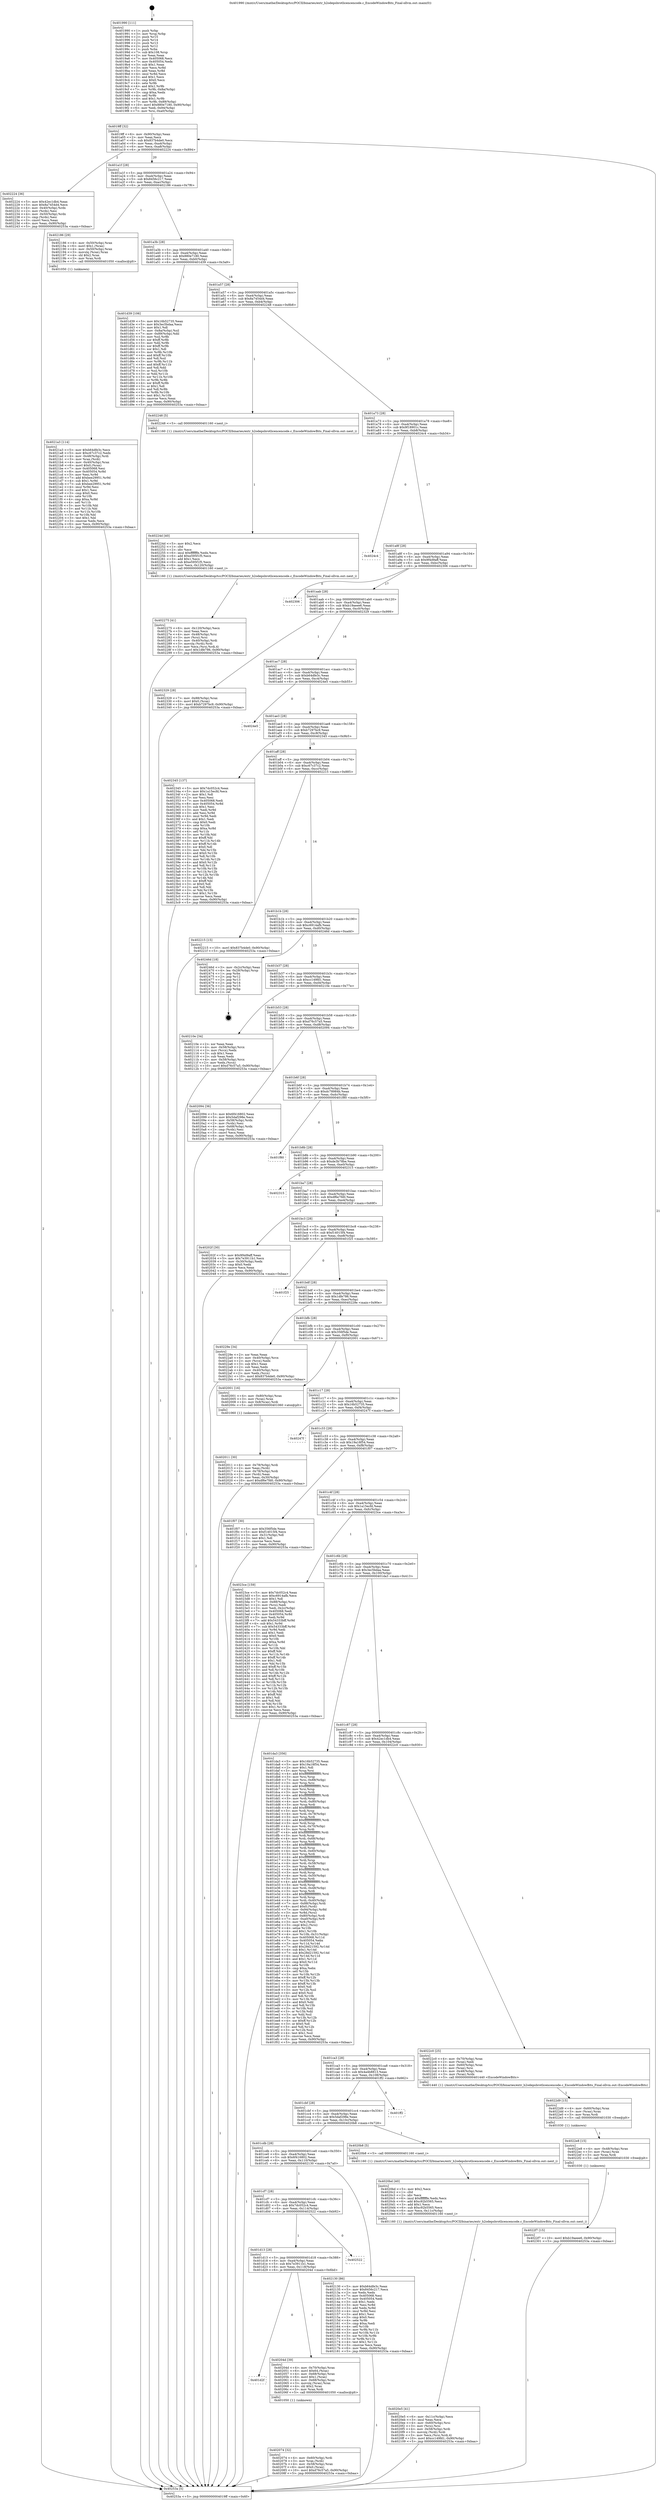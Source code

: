 digraph "0x401990" {
  label = "0x401990 (/mnt/c/Users/mathe/Desktop/tcc/POCII/binaries/extr_h2odepsbrotlicencencode.c_EncodeWindowBits_Final-ollvm.out::main(0))"
  labelloc = "t"
  node[shape=record]

  Entry [label="",width=0.3,height=0.3,shape=circle,fillcolor=black,style=filled]
  "0x4019ff" [label="{
     0x4019ff [32]\l
     | [instrs]\l
     &nbsp;&nbsp;0x4019ff \<+6\>: mov -0x90(%rbp),%eax\l
     &nbsp;&nbsp;0x401a05 \<+2\>: mov %eax,%ecx\l
     &nbsp;&nbsp;0x401a07 \<+6\>: sub $0x837b4de0,%ecx\l
     &nbsp;&nbsp;0x401a0d \<+6\>: mov %eax,-0xa4(%rbp)\l
     &nbsp;&nbsp;0x401a13 \<+6\>: mov %ecx,-0xa8(%rbp)\l
     &nbsp;&nbsp;0x401a19 \<+6\>: je 0000000000402224 \<main+0x894\>\l
  }"]
  "0x402224" [label="{
     0x402224 [36]\l
     | [instrs]\l
     &nbsp;&nbsp;0x402224 \<+5\>: mov $0x42ec1db4,%eax\l
     &nbsp;&nbsp;0x402229 \<+5\>: mov $0x8a7454d4,%ecx\l
     &nbsp;&nbsp;0x40222e \<+4\>: mov -0x40(%rbp),%rdx\l
     &nbsp;&nbsp;0x402232 \<+2\>: mov (%rdx),%esi\l
     &nbsp;&nbsp;0x402234 \<+4\>: mov -0x50(%rbp),%rdx\l
     &nbsp;&nbsp;0x402238 \<+2\>: cmp (%rdx),%esi\l
     &nbsp;&nbsp;0x40223a \<+3\>: cmovl %ecx,%eax\l
     &nbsp;&nbsp;0x40223d \<+6\>: mov %eax,-0x90(%rbp)\l
     &nbsp;&nbsp;0x402243 \<+5\>: jmp 000000000040253a \<main+0xbaa\>\l
  }"]
  "0x401a1f" [label="{
     0x401a1f [28]\l
     | [instrs]\l
     &nbsp;&nbsp;0x401a1f \<+5\>: jmp 0000000000401a24 \<main+0x94\>\l
     &nbsp;&nbsp;0x401a24 \<+6\>: mov -0xa4(%rbp),%eax\l
     &nbsp;&nbsp;0x401a2a \<+5\>: sub $0x8456c217,%eax\l
     &nbsp;&nbsp;0x401a2f \<+6\>: mov %eax,-0xac(%rbp)\l
     &nbsp;&nbsp;0x401a35 \<+6\>: je 0000000000402186 \<main+0x7f6\>\l
  }"]
  Exit [label="",width=0.3,height=0.3,shape=circle,fillcolor=black,style=filled,peripheries=2]
  "0x402186" [label="{
     0x402186 [29]\l
     | [instrs]\l
     &nbsp;&nbsp;0x402186 \<+4\>: mov -0x50(%rbp),%rax\l
     &nbsp;&nbsp;0x40218a \<+6\>: movl $0x1,(%rax)\l
     &nbsp;&nbsp;0x402190 \<+4\>: mov -0x50(%rbp),%rax\l
     &nbsp;&nbsp;0x402194 \<+3\>: movslq (%rax),%rax\l
     &nbsp;&nbsp;0x402197 \<+4\>: shl $0x2,%rax\l
     &nbsp;&nbsp;0x40219b \<+3\>: mov %rax,%rdi\l
     &nbsp;&nbsp;0x40219e \<+5\>: call 0000000000401050 \<malloc@plt\>\l
     | [calls]\l
     &nbsp;&nbsp;0x401050 \{1\} (unknown)\l
  }"]
  "0x401a3b" [label="{
     0x401a3b [28]\l
     | [instrs]\l
     &nbsp;&nbsp;0x401a3b \<+5\>: jmp 0000000000401a40 \<main+0xb0\>\l
     &nbsp;&nbsp;0x401a40 \<+6\>: mov -0xa4(%rbp),%eax\l
     &nbsp;&nbsp;0x401a46 \<+5\>: sub $0x880e7180,%eax\l
     &nbsp;&nbsp;0x401a4b \<+6\>: mov %eax,-0xb0(%rbp)\l
     &nbsp;&nbsp;0x401a51 \<+6\>: je 0000000000401d39 \<main+0x3a9\>\l
  }"]
  "0x4022f7" [label="{
     0x4022f7 [15]\l
     | [instrs]\l
     &nbsp;&nbsp;0x4022f7 \<+10\>: movl $0xb19aeee6,-0x90(%rbp)\l
     &nbsp;&nbsp;0x402301 \<+5\>: jmp 000000000040253a \<main+0xbaa\>\l
  }"]
  "0x401d39" [label="{
     0x401d39 [106]\l
     | [instrs]\l
     &nbsp;&nbsp;0x401d39 \<+5\>: mov $0x16b52735,%eax\l
     &nbsp;&nbsp;0x401d3e \<+5\>: mov $0x3ec5bdaa,%ecx\l
     &nbsp;&nbsp;0x401d43 \<+2\>: mov $0x1,%dl\l
     &nbsp;&nbsp;0x401d45 \<+7\>: mov -0x8a(%rbp),%sil\l
     &nbsp;&nbsp;0x401d4c \<+7\>: mov -0x89(%rbp),%dil\l
     &nbsp;&nbsp;0x401d53 \<+3\>: mov %sil,%r8b\l
     &nbsp;&nbsp;0x401d56 \<+4\>: xor $0xff,%r8b\l
     &nbsp;&nbsp;0x401d5a \<+3\>: mov %dil,%r9b\l
     &nbsp;&nbsp;0x401d5d \<+4\>: xor $0xff,%r9b\l
     &nbsp;&nbsp;0x401d61 \<+3\>: xor $0x1,%dl\l
     &nbsp;&nbsp;0x401d64 \<+3\>: mov %r8b,%r10b\l
     &nbsp;&nbsp;0x401d67 \<+4\>: and $0xff,%r10b\l
     &nbsp;&nbsp;0x401d6b \<+3\>: and %dl,%sil\l
     &nbsp;&nbsp;0x401d6e \<+3\>: mov %r9b,%r11b\l
     &nbsp;&nbsp;0x401d71 \<+4\>: and $0xff,%r11b\l
     &nbsp;&nbsp;0x401d75 \<+3\>: and %dl,%dil\l
     &nbsp;&nbsp;0x401d78 \<+3\>: or %sil,%r10b\l
     &nbsp;&nbsp;0x401d7b \<+3\>: or %dil,%r11b\l
     &nbsp;&nbsp;0x401d7e \<+3\>: xor %r11b,%r10b\l
     &nbsp;&nbsp;0x401d81 \<+3\>: or %r9b,%r8b\l
     &nbsp;&nbsp;0x401d84 \<+4\>: xor $0xff,%r8b\l
     &nbsp;&nbsp;0x401d88 \<+3\>: or $0x1,%dl\l
     &nbsp;&nbsp;0x401d8b \<+3\>: and %dl,%r8b\l
     &nbsp;&nbsp;0x401d8e \<+3\>: or %r8b,%r10b\l
     &nbsp;&nbsp;0x401d91 \<+4\>: test $0x1,%r10b\l
     &nbsp;&nbsp;0x401d95 \<+3\>: cmovne %ecx,%eax\l
     &nbsp;&nbsp;0x401d98 \<+6\>: mov %eax,-0x90(%rbp)\l
     &nbsp;&nbsp;0x401d9e \<+5\>: jmp 000000000040253a \<main+0xbaa\>\l
  }"]
  "0x401a57" [label="{
     0x401a57 [28]\l
     | [instrs]\l
     &nbsp;&nbsp;0x401a57 \<+5\>: jmp 0000000000401a5c \<main+0xcc\>\l
     &nbsp;&nbsp;0x401a5c \<+6\>: mov -0xa4(%rbp),%eax\l
     &nbsp;&nbsp;0x401a62 \<+5\>: sub $0x8a7454d4,%eax\l
     &nbsp;&nbsp;0x401a67 \<+6\>: mov %eax,-0xb4(%rbp)\l
     &nbsp;&nbsp;0x401a6d \<+6\>: je 0000000000402248 \<main+0x8b8\>\l
  }"]
  "0x40253a" [label="{
     0x40253a [5]\l
     | [instrs]\l
     &nbsp;&nbsp;0x40253a \<+5\>: jmp 00000000004019ff \<main+0x6f\>\l
  }"]
  "0x401990" [label="{
     0x401990 [111]\l
     | [instrs]\l
     &nbsp;&nbsp;0x401990 \<+1\>: push %rbp\l
     &nbsp;&nbsp;0x401991 \<+3\>: mov %rsp,%rbp\l
     &nbsp;&nbsp;0x401994 \<+2\>: push %r15\l
     &nbsp;&nbsp;0x401996 \<+2\>: push %r14\l
     &nbsp;&nbsp;0x401998 \<+2\>: push %r13\l
     &nbsp;&nbsp;0x40199a \<+2\>: push %r12\l
     &nbsp;&nbsp;0x40199c \<+1\>: push %rbx\l
     &nbsp;&nbsp;0x40199d \<+7\>: sub $0x108,%rsp\l
     &nbsp;&nbsp;0x4019a4 \<+2\>: xor %eax,%eax\l
     &nbsp;&nbsp;0x4019a6 \<+7\>: mov 0x405068,%ecx\l
     &nbsp;&nbsp;0x4019ad \<+7\>: mov 0x405054,%edx\l
     &nbsp;&nbsp;0x4019b4 \<+3\>: sub $0x1,%eax\l
     &nbsp;&nbsp;0x4019b7 \<+3\>: mov %ecx,%r8d\l
     &nbsp;&nbsp;0x4019ba \<+3\>: add %eax,%r8d\l
     &nbsp;&nbsp;0x4019bd \<+4\>: imul %r8d,%ecx\l
     &nbsp;&nbsp;0x4019c1 \<+3\>: and $0x1,%ecx\l
     &nbsp;&nbsp;0x4019c4 \<+3\>: cmp $0x0,%ecx\l
     &nbsp;&nbsp;0x4019c7 \<+4\>: sete %r9b\l
     &nbsp;&nbsp;0x4019cb \<+4\>: and $0x1,%r9b\l
     &nbsp;&nbsp;0x4019cf \<+7\>: mov %r9b,-0x8a(%rbp)\l
     &nbsp;&nbsp;0x4019d6 \<+3\>: cmp $0xa,%edx\l
     &nbsp;&nbsp;0x4019d9 \<+4\>: setl %r9b\l
     &nbsp;&nbsp;0x4019dd \<+4\>: and $0x1,%r9b\l
     &nbsp;&nbsp;0x4019e1 \<+7\>: mov %r9b,-0x89(%rbp)\l
     &nbsp;&nbsp;0x4019e8 \<+10\>: movl $0x880e7180,-0x90(%rbp)\l
     &nbsp;&nbsp;0x4019f2 \<+6\>: mov %edi,-0x94(%rbp)\l
     &nbsp;&nbsp;0x4019f8 \<+7\>: mov %rsi,-0xa0(%rbp)\l
  }"]
  "0x4022e8" [label="{
     0x4022e8 [15]\l
     | [instrs]\l
     &nbsp;&nbsp;0x4022e8 \<+4\>: mov -0x48(%rbp),%rax\l
     &nbsp;&nbsp;0x4022ec \<+3\>: mov (%rax),%rax\l
     &nbsp;&nbsp;0x4022ef \<+3\>: mov %rax,%rdi\l
     &nbsp;&nbsp;0x4022f2 \<+5\>: call 0000000000401030 \<free@plt\>\l
     | [calls]\l
     &nbsp;&nbsp;0x401030 \{1\} (unknown)\l
  }"]
  "0x402248" [label="{
     0x402248 [5]\l
     | [instrs]\l
     &nbsp;&nbsp;0x402248 \<+5\>: call 0000000000401160 \<next_i\>\l
     | [calls]\l
     &nbsp;&nbsp;0x401160 \{1\} (/mnt/c/Users/mathe/Desktop/tcc/POCII/binaries/extr_h2odepsbrotlicencencode.c_EncodeWindowBits_Final-ollvm.out::next_i)\l
  }"]
  "0x401a73" [label="{
     0x401a73 [28]\l
     | [instrs]\l
     &nbsp;&nbsp;0x401a73 \<+5\>: jmp 0000000000401a78 \<main+0xe8\>\l
     &nbsp;&nbsp;0x401a78 \<+6\>: mov -0xa4(%rbp),%eax\l
     &nbsp;&nbsp;0x401a7e \<+5\>: sub $0x9f18901c,%eax\l
     &nbsp;&nbsp;0x401a83 \<+6\>: mov %eax,-0xb8(%rbp)\l
     &nbsp;&nbsp;0x401a89 \<+6\>: je 00000000004024c4 \<main+0xb34\>\l
  }"]
  "0x4022d9" [label="{
     0x4022d9 [15]\l
     | [instrs]\l
     &nbsp;&nbsp;0x4022d9 \<+4\>: mov -0x60(%rbp),%rax\l
     &nbsp;&nbsp;0x4022dd \<+3\>: mov (%rax),%rax\l
     &nbsp;&nbsp;0x4022e0 \<+3\>: mov %rax,%rdi\l
     &nbsp;&nbsp;0x4022e3 \<+5\>: call 0000000000401030 \<free@plt\>\l
     | [calls]\l
     &nbsp;&nbsp;0x401030 \{1\} (unknown)\l
  }"]
  "0x4024c4" [label="{
     0x4024c4\l
  }", style=dashed]
  "0x401a8f" [label="{
     0x401a8f [28]\l
     | [instrs]\l
     &nbsp;&nbsp;0x401a8f \<+5\>: jmp 0000000000401a94 \<main+0x104\>\l
     &nbsp;&nbsp;0x401a94 \<+6\>: mov -0xa4(%rbp),%eax\l
     &nbsp;&nbsp;0x401a9a \<+5\>: sub $0x9f4d9aff,%eax\l
     &nbsp;&nbsp;0x401a9f \<+6\>: mov %eax,-0xbc(%rbp)\l
     &nbsp;&nbsp;0x401aa5 \<+6\>: je 0000000000402306 \<main+0x976\>\l
  }"]
  "0x402275" [label="{
     0x402275 [41]\l
     | [instrs]\l
     &nbsp;&nbsp;0x402275 \<+6\>: mov -0x120(%rbp),%ecx\l
     &nbsp;&nbsp;0x40227b \<+3\>: imul %eax,%ecx\l
     &nbsp;&nbsp;0x40227e \<+4\>: mov -0x48(%rbp),%rsi\l
     &nbsp;&nbsp;0x402282 \<+3\>: mov (%rsi),%rsi\l
     &nbsp;&nbsp;0x402285 \<+4\>: mov -0x40(%rbp),%rdi\l
     &nbsp;&nbsp;0x402289 \<+3\>: movslq (%rdi),%rdi\l
     &nbsp;&nbsp;0x40228c \<+3\>: mov %ecx,(%rsi,%rdi,4)\l
     &nbsp;&nbsp;0x40228f \<+10\>: movl $0x1dfe786,-0x90(%rbp)\l
     &nbsp;&nbsp;0x402299 \<+5\>: jmp 000000000040253a \<main+0xbaa\>\l
  }"]
  "0x402306" [label="{
     0x402306\l
  }", style=dashed]
  "0x401aab" [label="{
     0x401aab [28]\l
     | [instrs]\l
     &nbsp;&nbsp;0x401aab \<+5\>: jmp 0000000000401ab0 \<main+0x120\>\l
     &nbsp;&nbsp;0x401ab0 \<+6\>: mov -0xa4(%rbp),%eax\l
     &nbsp;&nbsp;0x401ab6 \<+5\>: sub $0xb19aeee6,%eax\l
     &nbsp;&nbsp;0x401abb \<+6\>: mov %eax,-0xc0(%rbp)\l
     &nbsp;&nbsp;0x401ac1 \<+6\>: je 0000000000402329 \<main+0x999\>\l
  }"]
  "0x40224d" [label="{
     0x40224d [40]\l
     | [instrs]\l
     &nbsp;&nbsp;0x40224d \<+5\>: mov $0x2,%ecx\l
     &nbsp;&nbsp;0x402252 \<+1\>: cltd\l
     &nbsp;&nbsp;0x402253 \<+2\>: idiv %ecx\l
     &nbsp;&nbsp;0x402255 \<+6\>: imul $0xfffffffe,%edx,%ecx\l
     &nbsp;&nbsp;0x40225b \<+6\>: add $0xe595f1f5,%ecx\l
     &nbsp;&nbsp;0x402261 \<+3\>: add $0x1,%ecx\l
     &nbsp;&nbsp;0x402264 \<+6\>: sub $0xe595f1f5,%ecx\l
     &nbsp;&nbsp;0x40226a \<+6\>: mov %ecx,-0x120(%rbp)\l
     &nbsp;&nbsp;0x402270 \<+5\>: call 0000000000401160 \<next_i\>\l
     | [calls]\l
     &nbsp;&nbsp;0x401160 \{1\} (/mnt/c/Users/mathe/Desktop/tcc/POCII/binaries/extr_h2odepsbrotlicencencode.c_EncodeWindowBits_Final-ollvm.out::next_i)\l
  }"]
  "0x402329" [label="{
     0x402329 [28]\l
     | [instrs]\l
     &nbsp;&nbsp;0x402329 \<+7\>: mov -0x88(%rbp),%rax\l
     &nbsp;&nbsp;0x402330 \<+6\>: movl $0x0,(%rax)\l
     &nbsp;&nbsp;0x402336 \<+10\>: movl $0xb7297bc9,-0x90(%rbp)\l
     &nbsp;&nbsp;0x402340 \<+5\>: jmp 000000000040253a \<main+0xbaa\>\l
  }"]
  "0x401ac7" [label="{
     0x401ac7 [28]\l
     | [instrs]\l
     &nbsp;&nbsp;0x401ac7 \<+5\>: jmp 0000000000401acc \<main+0x13c\>\l
     &nbsp;&nbsp;0x401acc \<+6\>: mov -0xa4(%rbp),%eax\l
     &nbsp;&nbsp;0x401ad2 \<+5\>: sub $0xb64dfe3c,%eax\l
     &nbsp;&nbsp;0x401ad7 \<+6\>: mov %eax,-0xc4(%rbp)\l
     &nbsp;&nbsp;0x401add \<+6\>: je 00000000004024e5 \<main+0xb55\>\l
  }"]
  "0x4021a3" [label="{
     0x4021a3 [114]\l
     | [instrs]\l
     &nbsp;&nbsp;0x4021a3 \<+5\>: mov $0xb64dfe3c,%ecx\l
     &nbsp;&nbsp;0x4021a8 \<+5\>: mov $0xc67c37c2,%edx\l
     &nbsp;&nbsp;0x4021ad \<+4\>: mov -0x48(%rbp),%rdi\l
     &nbsp;&nbsp;0x4021b1 \<+3\>: mov %rax,(%rdi)\l
     &nbsp;&nbsp;0x4021b4 \<+4\>: mov -0x40(%rbp),%rax\l
     &nbsp;&nbsp;0x4021b8 \<+6\>: movl $0x0,(%rax)\l
     &nbsp;&nbsp;0x4021be \<+7\>: mov 0x405068,%esi\l
     &nbsp;&nbsp;0x4021c5 \<+8\>: mov 0x405054,%r8d\l
     &nbsp;&nbsp;0x4021cd \<+3\>: mov %esi,%r9d\l
     &nbsp;&nbsp;0x4021d0 \<+7\>: add $0xbee29951,%r9d\l
     &nbsp;&nbsp;0x4021d7 \<+4\>: sub $0x1,%r9d\l
     &nbsp;&nbsp;0x4021db \<+7\>: sub $0xbee29951,%r9d\l
     &nbsp;&nbsp;0x4021e2 \<+4\>: imul %r9d,%esi\l
     &nbsp;&nbsp;0x4021e6 \<+3\>: and $0x1,%esi\l
     &nbsp;&nbsp;0x4021e9 \<+3\>: cmp $0x0,%esi\l
     &nbsp;&nbsp;0x4021ec \<+4\>: sete %r10b\l
     &nbsp;&nbsp;0x4021f0 \<+4\>: cmp $0xa,%r8d\l
     &nbsp;&nbsp;0x4021f4 \<+4\>: setl %r11b\l
     &nbsp;&nbsp;0x4021f8 \<+3\>: mov %r10b,%bl\l
     &nbsp;&nbsp;0x4021fb \<+3\>: and %r11b,%bl\l
     &nbsp;&nbsp;0x4021fe \<+3\>: xor %r11b,%r10b\l
     &nbsp;&nbsp;0x402201 \<+3\>: or %r10b,%bl\l
     &nbsp;&nbsp;0x402204 \<+3\>: test $0x1,%bl\l
     &nbsp;&nbsp;0x402207 \<+3\>: cmovne %edx,%ecx\l
     &nbsp;&nbsp;0x40220a \<+6\>: mov %ecx,-0x90(%rbp)\l
     &nbsp;&nbsp;0x402210 \<+5\>: jmp 000000000040253a \<main+0xbaa\>\l
  }"]
  "0x4024e5" [label="{
     0x4024e5\l
  }", style=dashed]
  "0x401ae3" [label="{
     0x401ae3 [28]\l
     | [instrs]\l
     &nbsp;&nbsp;0x401ae3 \<+5\>: jmp 0000000000401ae8 \<main+0x158\>\l
     &nbsp;&nbsp;0x401ae8 \<+6\>: mov -0xa4(%rbp),%eax\l
     &nbsp;&nbsp;0x401aee \<+5\>: sub $0xb7297bc9,%eax\l
     &nbsp;&nbsp;0x401af3 \<+6\>: mov %eax,-0xc8(%rbp)\l
     &nbsp;&nbsp;0x401af9 \<+6\>: je 0000000000402345 \<main+0x9b5\>\l
  }"]
  "0x4020e5" [label="{
     0x4020e5 [41]\l
     | [instrs]\l
     &nbsp;&nbsp;0x4020e5 \<+6\>: mov -0x11c(%rbp),%ecx\l
     &nbsp;&nbsp;0x4020eb \<+3\>: imul %eax,%ecx\l
     &nbsp;&nbsp;0x4020ee \<+4\>: mov -0x60(%rbp),%rsi\l
     &nbsp;&nbsp;0x4020f2 \<+3\>: mov (%rsi),%rsi\l
     &nbsp;&nbsp;0x4020f5 \<+4\>: mov -0x58(%rbp),%rdi\l
     &nbsp;&nbsp;0x4020f9 \<+3\>: movslq (%rdi),%rdi\l
     &nbsp;&nbsp;0x4020fc \<+3\>: mov %ecx,(%rsi,%rdi,4)\l
     &nbsp;&nbsp;0x4020ff \<+10\>: movl $0xcc149fd1,-0x90(%rbp)\l
     &nbsp;&nbsp;0x402109 \<+5\>: jmp 000000000040253a \<main+0xbaa\>\l
  }"]
  "0x402345" [label="{
     0x402345 [137]\l
     | [instrs]\l
     &nbsp;&nbsp;0x402345 \<+5\>: mov $0x7dc052c4,%eax\l
     &nbsp;&nbsp;0x40234a \<+5\>: mov $0x1a15ecfd,%ecx\l
     &nbsp;&nbsp;0x40234f \<+2\>: mov $0x1,%dl\l
     &nbsp;&nbsp;0x402351 \<+2\>: xor %esi,%esi\l
     &nbsp;&nbsp;0x402353 \<+7\>: mov 0x405068,%edi\l
     &nbsp;&nbsp;0x40235a \<+8\>: mov 0x405054,%r8d\l
     &nbsp;&nbsp;0x402362 \<+3\>: sub $0x1,%esi\l
     &nbsp;&nbsp;0x402365 \<+3\>: mov %edi,%r9d\l
     &nbsp;&nbsp;0x402368 \<+3\>: add %esi,%r9d\l
     &nbsp;&nbsp;0x40236b \<+4\>: imul %r9d,%edi\l
     &nbsp;&nbsp;0x40236f \<+3\>: and $0x1,%edi\l
     &nbsp;&nbsp;0x402372 \<+3\>: cmp $0x0,%edi\l
     &nbsp;&nbsp;0x402375 \<+4\>: sete %r10b\l
     &nbsp;&nbsp;0x402379 \<+4\>: cmp $0xa,%r8d\l
     &nbsp;&nbsp;0x40237d \<+4\>: setl %r11b\l
     &nbsp;&nbsp;0x402381 \<+3\>: mov %r10b,%bl\l
     &nbsp;&nbsp;0x402384 \<+3\>: xor $0xff,%bl\l
     &nbsp;&nbsp;0x402387 \<+3\>: mov %r11b,%r14b\l
     &nbsp;&nbsp;0x40238a \<+4\>: xor $0xff,%r14b\l
     &nbsp;&nbsp;0x40238e \<+3\>: xor $0x0,%dl\l
     &nbsp;&nbsp;0x402391 \<+3\>: mov %bl,%r15b\l
     &nbsp;&nbsp;0x402394 \<+4\>: and $0x0,%r15b\l
     &nbsp;&nbsp;0x402398 \<+3\>: and %dl,%r10b\l
     &nbsp;&nbsp;0x40239b \<+3\>: mov %r14b,%r12b\l
     &nbsp;&nbsp;0x40239e \<+4\>: and $0x0,%r12b\l
     &nbsp;&nbsp;0x4023a2 \<+3\>: and %dl,%r11b\l
     &nbsp;&nbsp;0x4023a5 \<+3\>: or %r10b,%r15b\l
     &nbsp;&nbsp;0x4023a8 \<+3\>: or %r11b,%r12b\l
     &nbsp;&nbsp;0x4023ab \<+3\>: xor %r12b,%r15b\l
     &nbsp;&nbsp;0x4023ae \<+3\>: or %r14b,%bl\l
     &nbsp;&nbsp;0x4023b1 \<+3\>: xor $0xff,%bl\l
     &nbsp;&nbsp;0x4023b4 \<+3\>: or $0x0,%dl\l
     &nbsp;&nbsp;0x4023b7 \<+2\>: and %dl,%bl\l
     &nbsp;&nbsp;0x4023b9 \<+3\>: or %bl,%r15b\l
     &nbsp;&nbsp;0x4023bc \<+4\>: test $0x1,%r15b\l
     &nbsp;&nbsp;0x4023c0 \<+3\>: cmovne %ecx,%eax\l
     &nbsp;&nbsp;0x4023c3 \<+6\>: mov %eax,-0x90(%rbp)\l
     &nbsp;&nbsp;0x4023c9 \<+5\>: jmp 000000000040253a \<main+0xbaa\>\l
  }"]
  "0x401aff" [label="{
     0x401aff [28]\l
     | [instrs]\l
     &nbsp;&nbsp;0x401aff \<+5\>: jmp 0000000000401b04 \<main+0x174\>\l
     &nbsp;&nbsp;0x401b04 \<+6\>: mov -0xa4(%rbp),%eax\l
     &nbsp;&nbsp;0x401b0a \<+5\>: sub $0xc67c37c2,%eax\l
     &nbsp;&nbsp;0x401b0f \<+6\>: mov %eax,-0xcc(%rbp)\l
     &nbsp;&nbsp;0x401b15 \<+6\>: je 0000000000402215 \<main+0x885\>\l
  }"]
  "0x4020bd" [label="{
     0x4020bd [40]\l
     | [instrs]\l
     &nbsp;&nbsp;0x4020bd \<+5\>: mov $0x2,%ecx\l
     &nbsp;&nbsp;0x4020c2 \<+1\>: cltd\l
     &nbsp;&nbsp;0x4020c3 \<+2\>: idiv %ecx\l
     &nbsp;&nbsp;0x4020c5 \<+6\>: imul $0xfffffffe,%edx,%ecx\l
     &nbsp;&nbsp;0x4020cb \<+6\>: add $0xc92b5565,%ecx\l
     &nbsp;&nbsp;0x4020d1 \<+3\>: add $0x1,%ecx\l
     &nbsp;&nbsp;0x4020d4 \<+6\>: sub $0xc92b5565,%ecx\l
     &nbsp;&nbsp;0x4020da \<+6\>: mov %ecx,-0x11c(%rbp)\l
     &nbsp;&nbsp;0x4020e0 \<+5\>: call 0000000000401160 \<next_i\>\l
     | [calls]\l
     &nbsp;&nbsp;0x401160 \{1\} (/mnt/c/Users/mathe/Desktop/tcc/POCII/binaries/extr_h2odepsbrotlicencencode.c_EncodeWindowBits_Final-ollvm.out::next_i)\l
  }"]
  "0x402215" [label="{
     0x402215 [15]\l
     | [instrs]\l
     &nbsp;&nbsp;0x402215 \<+10\>: movl $0x837b4de0,-0x90(%rbp)\l
     &nbsp;&nbsp;0x40221f \<+5\>: jmp 000000000040253a \<main+0xbaa\>\l
  }"]
  "0x401b1b" [label="{
     0x401b1b [28]\l
     | [instrs]\l
     &nbsp;&nbsp;0x401b1b \<+5\>: jmp 0000000000401b20 \<main+0x190\>\l
     &nbsp;&nbsp;0x401b20 \<+6\>: mov -0xa4(%rbp),%eax\l
     &nbsp;&nbsp;0x401b26 \<+5\>: sub $0xc6914afb,%eax\l
     &nbsp;&nbsp;0x401b2b \<+6\>: mov %eax,-0xd0(%rbp)\l
     &nbsp;&nbsp;0x401b31 \<+6\>: je 000000000040246d \<main+0xadd\>\l
  }"]
  "0x402074" [label="{
     0x402074 [32]\l
     | [instrs]\l
     &nbsp;&nbsp;0x402074 \<+4\>: mov -0x60(%rbp),%rdi\l
     &nbsp;&nbsp;0x402078 \<+3\>: mov %rax,(%rdi)\l
     &nbsp;&nbsp;0x40207b \<+4\>: mov -0x58(%rbp),%rax\l
     &nbsp;&nbsp;0x40207f \<+6\>: movl $0x0,(%rax)\l
     &nbsp;&nbsp;0x402085 \<+10\>: movl $0xd76c57a5,-0x90(%rbp)\l
     &nbsp;&nbsp;0x40208f \<+5\>: jmp 000000000040253a \<main+0xbaa\>\l
  }"]
  "0x40246d" [label="{
     0x40246d [18]\l
     | [instrs]\l
     &nbsp;&nbsp;0x40246d \<+3\>: mov -0x2c(%rbp),%eax\l
     &nbsp;&nbsp;0x402470 \<+4\>: lea -0x28(%rbp),%rsp\l
     &nbsp;&nbsp;0x402474 \<+1\>: pop %rbx\l
     &nbsp;&nbsp;0x402475 \<+2\>: pop %r12\l
     &nbsp;&nbsp;0x402477 \<+2\>: pop %r13\l
     &nbsp;&nbsp;0x402479 \<+2\>: pop %r14\l
     &nbsp;&nbsp;0x40247b \<+2\>: pop %r15\l
     &nbsp;&nbsp;0x40247d \<+1\>: pop %rbp\l
     &nbsp;&nbsp;0x40247e \<+1\>: ret\l
  }"]
  "0x401b37" [label="{
     0x401b37 [28]\l
     | [instrs]\l
     &nbsp;&nbsp;0x401b37 \<+5\>: jmp 0000000000401b3c \<main+0x1ac\>\l
     &nbsp;&nbsp;0x401b3c \<+6\>: mov -0xa4(%rbp),%eax\l
     &nbsp;&nbsp;0x401b42 \<+5\>: sub $0xcc149fd1,%eax\l
     &nbsp;&nbsp;0x401b47 \<+6\>: mov %eax,-0xd4(%rbp)\l
     &nbsp;&nbsp;0x401b4d \<+6\>: je 000000000040210e \<main+0x77e\>\l
  }"]
  "0x401d2f" [label="{
     0x401d2f\l
  }", style=dashed]
  "0x40210e" [label="{
     0x40210e [34]\l
     | [instrs]\l
     &nbsp;&nbsp;0x40210e \<+2\>: xor %eax,%eax\l
     &nbsp;&nbsp;0x402110 \<+4\>: mov -0x58(%rbp),%rcx\l
     &nbsp;&nbsp;0x402114 \<+2\>: mov (%rcx),%edx\l
     &nbsp;&nbsp;0x402116 \<+3\>: sub $0x1,%eax\l
     &nbsp;&nbsp;0x402119 \<+2\>: sub %eax,%edx\l
     &nbsp;&nbsp;0x40211b \<+4\>: mov -0x58(%rbp),%rcx\l
     &nbsp;&nbsp;0x40211f \<+2\>: mov %edx,(%rcx)\l
     &nbsp;&nbsp;0x402121 \<+10\>: movl $0xd76c57a5,-0x90(%rbp)\l
     &nbsp;&nbsp;0x40212b \<+5\>: jmp 000000000040253a \<main+0xbaa\>\l
  }"]
  "0x401b53" [label="{
     0x401b53 [28]\l
     | [instrs]\l
     &nbsp;&nbsp;0x401b53 \<+5\>: jmp 0000000000401b58 \<main+0x1c8\>\l
     &nbsp;&nbsp;0x401b58 \<+6\>: mov -0xa4(%rbp),%eax\l
     &nbsp;&nbsp;0x401b5e \<+5\>: sub $0xd76c57a5,%eax\l
     &nbsp;&nbsp;0x401b63 \<+6\>: mov %eax,-0xd8(%rbp)\l
     &nbsp;&nbsp;0x401b69 \<+6\>: je 0000000000402094 \<main+0x704\>\l
  }"]
  "0x40204d" [label="{
     0x40204d [39]\l
     | [instrs]\l
     &nbsp;&nbsp;0x40204d \<+4\>: mov -0x70(%rbp),%rax\l
     &nbsp;&nbsp;0x402051 \<+6\>: movl $0x64,(%rax)\l
     &nbsp;&nbsp;0x402057 \<+4\>: mov -0x68(%rbp),%rax\l
     &nbsp;&nbsp;0x40205b \<+6\>: movl $0x1,(%rax)\l
     &nbsp;&nbsp;0x402061 \<+4\>: mov -0x68(%rbp),%rax\l
     &nbsp;&nbsp;0x402065 \<+3\>: movslq (%rax),%rax\l
     &nbsp;&nbsp;0x402068 \<+4\>: shl $0x2,%rax\l
     &nbsp;&nbsp;0x40206c \<+3\>: mov %rax,%rdi\l
     &nbsp;&nbsp;0x40206f \<+5\>: call 0000000000401050 \<malloc@plt\>\l
     | [calls]\l
     &nbsp;&nbsp;0x401050 \{1\} (unknown)\l
  }"]
  "0x402094" [label="{
     0x402094 [36]\l
     | [instrs]\l
     &nbsp;&nbsp;0x402094 \<+5\>: mov $0x6f416802,%eax\l
     &nbsp;&nbsp;0x402099 \<+5\>: mov $0x5daf298e,%ecx\l
     &nbsp;&nbsp;0x40209e \<+4\>: mov -0x58(%rbp),%rdx\l
     &nbsp;&nbsp;0x4020a2 \<+2\>: mov (%rdx),%esi\l
     &nbsp;&nbsp;0x4020a4 \<+4\>: mov -0x68(%rbp),%rdx\l
     &nbsp;&nbsp;0x4020a8 \<+2\>: cmp (%rdx),%esi\l
     &nbsp;&nbsp;0x4020aa \<+3\>: cmovl %ecx,%eax\l
     &nbsp;&nbsp;0x4020ad \<+6\>: mov %eax,-0x90(%rbp)\l
     &nbsp;&nbsp;0x4020b3 \<+5\>: jmp 000000000040253a \<main+0xbaa\>\l
  }"]
  "0x401b6f" [label="{
     0x401b6f [28]\l
     | [instrs]\l
     &nbsp;&nbsp;0x401b6f \<+5\>: jmp 0000000000401b74 \<main+0x1e4\>\l
     &nbsp;&nbsp;0x401b74 \<+6\>: mov -0xa4(%rbp),%eax\l
     &nbsp;&nbsp;0x401b7a \<+5\>: sub $0xdc78984b,%eax\l
     &nbsp;&nbsp;0x401b7f \<+6\>: mov %eax,-0xdc(%rbp)\l
     &nbsp;&nbsp;0x401b85 \<+6\>: je 0000000000401f80 \<main+0x5f0\>\l
  }"]
  "0x401d13" [label="{
     0x401d13 [28]\l
     | [instrs]\l
     &nbsp;&nbsp;0x401d13 \<+5\>: jmp 0000000000401d18 \<main+0x388\>\l
     &nbsp;&nbsp;0x401d18 \<+6\>: mov -0xa4(%rbp),%eax\l
     &nbsp;&nbsp;0x401d1e \<+5\>: sub $0x7e3911b1,%eax\l
     &nbsp;&nbsp;0x401d23 \<+6\>: mov %eax,-0x118(%rbp)\l
     &nbsp;&nbsp;0x401d29 \<+6\>: je 000000000040204d \<main+0x6bd\>\l
  }"]
  "0x401f80" [label="{
     0x401f80\l
  }", style=dashed]
  "0x401b8b" [label="{
     0x401b8b [28]\l
     | [instrs]\l
     &nbsp;&nbsp;0x401b8b \<+5\>: jmp 0000000000401b90 \<main+0x200\>\l
     &nbsp;&nbsp;0x401b90 \<+6\>: mov -0xa4(%rbp),%eax\l
     &nbsp;&nbsp;0x401b96 \<+5\>: sub $0xde3b78be,%eax\l
     &nbsp;&nbsp;0x401b9b \<+6\>: mov %eax,-0xe0(%rbp)\l
     &nbsp;&nbsp;0x401ba1 \<+6\>: je 0000000000402315 \<main+0x985\>\l
  }"]
  "0x402522" [label="{
     0x402522\l
  }", style=dashed]
  "0x402315" [label="{
     0x402315\l
  }", style=dashed]
  "0x401ba7" [label="{
     0x401ba7 [28]\l
     | [instrs]\l
     &nbsp;&nbsp;0x401ba7 \<+5\>: jmp 0000000000401bac \<main+0x21c\>\l
     &nbsp;&nbsp;0x401bac \<+6\>: mov -0xa4(%rbp),%eax\l
     &nbsp;&nbsp;0x401bb2 \<+5\>: sub $0xdf6e7fd0,%eax\l
     &nbsp;&nbsp;0x401bb7 \<+6\>: mov %eax,-0xe4(%rbp)\l
     &nbsp;&nbsp;0x401bbd \<+6\>: je 000000000040202f \<main+0x69f\>\l
  }"]
  "0x401cf7" [label="{
     0x401cf7 [28]\l
     | [instrs]\l
     &nbsp;&nbsp;0x401cf7 \<+5\>: jmp 0000000000401cfc \<main+0x36c\>\l
     &nbsp;&nbsp;0x401cfc \<+6\>: mov -0xa4(%rbp),%eax\l
     &nbsp;&nbsp;0x401d02 \<+5\>: sub $0x7dc052c4,%eax\l
     &nbsp;&nbsp;0x401d07 \<+6\>: mov %eax,-0x114(%rbp)\l
     &nbsp;&nbsp;0x401d0d \<+6\>: je 0000000000402522 \<main+0xb92\>\l
  }"]
  "0x40202f" [label="{
     0x40202f [30]\l
     | [instrs]\l
     &nbsp;&nbsp;0x40202f \<+5\>: mov $0x9f4d9aff,%eax\l
     &nbsp;&nbsp;0x402034 \<+5\>: mov $0x7e3911b1,%ecx\l
     &nbsp;&nbsp;0x402039 \<+3\>: mov -0x30(%rbp),%edx\l
     &nbsp;&nbsp;0x40203c \<+3\>: cmp $0x0,%edx\l
     &nbsp;&nbsp;0x40203f \<+3\>: cmove %ecx,%eax\l
     &nbsp;&nbsp;0x402042 \<+6\>: mov %eax,-0x90(%rbp)\l
     &nbsp;&nbsp;0x402048 \<+5\>: jmp 000000000040253a \<main+0xbaa\>\l
  }"]
  "0x401bc3" [label="{
     0x401bc3 [28]\l
     | [instrs]\l
     &nbsp;&nbsp;0x401bc3 \<+5\>: jmp 0000000000401bc8 \<main+0x238\>\l
     &nbsp;&nbsp;0x401bc8 \<+6\>: mov -0xa4(%rbp),%eax\l
     &nbsp;&nbsp;0x401bce \<+5\>: sub $0xf14015f4,%eax\l
     &nbsp;&nbsp;0x401bd3 \<+6\>: mov %eax,-0xe8(%rbp)\l
     &nbsp;&nbsp;0x401bd9 \<+6\>: je 0000000000401f25 \<main+0x595\>\l
  }"]
  "0x402130" [label="{
     0x402130 [86]\l
     | [instrs]\l
     &nbsp;&nbsp;0x402130 \<+5\>: mov $0xb64dfe3c,%eax\l
     &nbsp;&nbsp;0x402135 \<+5\>: mov $0x8456c217,%ecx\l
     &nbsp;&nbsp;0x40213a \<+2\>: xor %edx,%edx\l
     &nbsp;&nbsp;0x40213c \<+7\>: mov 0x405068,%esi\l
     &nbsp;&nbsp;0x402143 \<+7\>: mov 0x405054,%edi\l
     &nbsp;&nbsp;0x40214a \<+3\>: sub $0x1,%edx\l
     &nbsp;&nbsp;0x40214d \<+3\>: mov %esi,%r8d\l
     &nbsp;&nbsp;0x402150 \<+3\>: add %edx,%r8d\l
     &nbsp;&nbsp;0x402153 \<+4\>: imul %r8d,%esi\l
     &nbsp;&nbsp;0x402157 \<+3\>: and $0x1,%esi\l
     &nbsp;&nbsp;0x40215a \<+3\>: cmp $0x0,%esi\l
     &nbsp;&nbsp;0x40215d \<+4\>: sete %r9b\l
     &nbsp;&nbsp;0x402161 \<+3\>: cmp $0xa,%edi\l
     &nbsp;&nbsp;0x402164 \<+4\>: setl %r10b\l
     &nbsp;&nbsp;0x402168 \<+3\>: mov %r9b,%r11b\l
     &nbsp;&nbsp;0x40216b \<+3\>: and %r10b,%r11b\l
     &nbsp;&nbsp;0x40216e \<+3\>: xor %r10b,%r9b\l
     &nbsp;&nbsp;0x402171 \<+3\>: or %r9b,%r11b\l
     &nbsp;&nbsp;0x402174 \<+4\>: test $0x1,%r11b\l
     &nbsp;&nbsp;0x402178 \<+3\>: cmovne %ecx,%eax\l
     &nbsp;&nbsp;0x40217b \<+6\>: mov %eax,-0x90(%rbp)\l
     &nbsp;&nbsp;0x402181 \<+5\>: jmp 000000000040253a \<main+0xbaa\>\l
  }"]
  "0x401f25" [label="{
     0x401f25\l
  }", style=dashed]
  "0x401bdf" [label="{
     0x401bdf [28]\l
     | [instrs]\l
     &nbsp;&nbsp;0x401bdf \<+5\>: jmp 0000000000401be4 \<main+0x254\>\l
     &nbsp;&nbsp;0x401be4 \<+6\>: mov -0xa4(%rbp),%eax\l
     &nbsp;&nbsp;0x401bea \<+5\>: sub $0x1dfe786,%eax\l
     &nbsp;&nbsp;0x401bef \<+6\>: mov %eax,-0xec(%rbp)\l
     &nbsp;&nbsp;0x401bf5 \<+6\>: je 000000000040229e \<main+0x90e\>\l
  }"]
  "0x401cdb" [label="{
     0x401cdb [28]\l
     | [instrs]\l
     &nbsp;&nbsp;0x401cdb \<+5\>: jmp 0000000000401ce0 \<main+0x350\>\l
     &nbsp;&nbsp;0x401ce0 \<+6\>: mov -0xa4(%rbp),%eax\l
     &nbsp;&nbsp;0x401ce6 \<+5\>: sub $0x6f416802,%eax\l
     &nbsp;&nbsp;0x401ceb \<+6\>: mov %eax,-0x110(%rbp)\l
     &nbsp;&nbsp;0x401cf1 \<+6\>: je 0000000000402130 \<main+0x7a0\>\l
  }"]
  "0x40229e" [label="{
     0x40229e [34]\l
     | [instrs]\l
     &nbsp;&nbsp;0x40229e \<+2\>: xor %eax,%eax\l
     &nbsp;&nbsp;0x4022a0 \<+4\>: mov -0x40(%rbp),%rcx\l
     &nbsp;&nbsp;0x4022a4 \<+2\>: mov (%rcx),%edx\l
     &nbsp;&nbsp;0x4022a6 \<+3\>: sub $0x1,%eax\l
     &nbsp;&nbsp;0x4022a9 \<+2\>: sub %eax,%edx\l
     &nbsp;&nbsp;0x4022ab \<+4\>: mov -0x40(%rbp),%rcx\l
     &nbsp;&nbsp;0x4022af \<+2\>: mov %edx,(%rcx)\l
     &nbsp;&nbsp;0x4022b1 \<+10\>: movl $0x837b4de0,-0x90(%rbp)\l
     &nbsp;&nbsp;0x4022bb \<+5\>: jmp 000000000040253a \<main+0xbaa\>\l
  }"]
  "0x401bfb" [label="{
     0x401bfb [28]\l
     | [instrs]\l
     &nbsp;&nbsp;0x401bfb \<+5\>: jmp 0000000000401c00 \<main+0x270\>\l
     &nbsp;&nbsp;0x401c00 \<+6\>: mov -0xa4(%rbp),%eax\l
     &nbsp;&nbsp;0x401c06 \<+5\>: sub $0x356f5de,%eax\l
     &nbsp;&nbsp;0x401c0b \<+6\>: mov %eax,-0xf0(%rbp)\l
     &nbsp;&nbsp;0x401c11 \<+6\>: je 0000000000402001 \<main+0x671\>\l
  }"]
  "0x4020b8" [label="{
     0x4020b8 [5]\l
     | [instrs]\l
     &nbsp;&nbsp;0x4020b8 \<+5\>: call 0000000000401160 \<next_i\>\l
     | [calls]\l
     &nbsp;&nbsp;0x401160 \{1\} (/mnt/c/Users/mathe/Desktop/tcc/POCII/binaries/extr_h2odepsbrotlicencencode.c_EncodeWindowBits_Final-ollvm.out::next_i)\l
  }"]
  "0x402001" [label="{
     0x402001 [16]\l
     | [instrs]\l
     &nbsp;&nbsp;0x402001 \<+4\>: mov -0x80(%rbp),%rax\l
     &nbsp;&nbsp;0x402005 \<+3\>: mov (%rax),%rax\l
     &nbsp;&nbsp;0x402008 \<+4\>: mov 0x8(%rax),%rdi\l
     &nbsp;&nbsp;0x40200c \<+5\>: call 0000000000401060 \<atoi@plt\>\l
     | [calls]\l
     &nbsp;&nbsp;0x401060 \{1\} (unknown)\l
  }"]
  "0x401c17" [label="{
     0x401c17 [28]\l
     | [instrs]\l
     &nbsp;&nbsp;0x401c17 \<+5\>: jmp 0000000000401c1c \<main+0x28c\>\l
     &nbsp;&nbsp;0x401c1c \<+6\>: mov -0xa4(%rbp),%eax\l
     &nbsp;&nbsp;0x401c22 \<+5\>: sub $0x16b52735,%eax\l
     &nbsp;&nbsp;0x401c27 \<+6\>: mov %eax,-0xf4(%rbp)\l
     &nbsp;&nbsp;0x401c2d \<+6\>: je 000000000040247f \<main+0xaef\>\l
  }"]
  "0x401cbf" [label="{
     0x401cbf [28]\l
     | [instrs]\l
     &nbsp;&nbsp;0x401cbf \<+5\>: jmp 0000000000401cc4 \<main+0x334\>\l
     &nbsp;&nbsp;0x401cc4 \<+6\>: mov -0xa4(%rbp),%eax\l
     &nbsp;&nbsp;0x401cca \<+5\>: sub $0x5daf298e,%eax\l
     &nbsp;&nbsp;0x401ccf \<+6\>: mov %eax,-0x10c(%rbp)\l
     &nbsp;&nbsp;0x401cd5 \<+6\>: je 00000000004020b8 \<main+0x728\>\l
  }"]
  "0x40247f" [label="{
     0x40247f\l
  }", style=dashed]
  "0x401c33" [label="{
     0x401c33 [28]\l
     | [instrs]\l
     &nbsp;&nbsp;0x401c33 \<+5\>: jmp 0000000000401c38 \<main+0x2a8\>\l
     &nbsp;&nbsp;0x401c38 \<+6\>: mov -0xa4(%rbp),%eax\l
     &nbsp;&nbsp;0x401c3e \<+5\>: sub $0x19a18f54,%eax\l
     &nbsp;&nbsp;0x401c43 \<+6\>: mov %eax,-0xf8(%rbp)\l
     &nbsp;&nbsp;0x401c49 \<+6\>: je 0000000000401f07 \<main+0x577\>\l
  }"]
  "0x401ff2" [label="{
     0x401ff2\l
  }", style=dashed]
  "0x401f07" [label="{
     0x401f07 [30]\l
     | [instrs]\l
     &nbsp;&nbsp;0x401f07 \<+5\>: mov $0x356f5de,%eax\l
     &nbsp;&nbsp;0x401f0c \<+5\>: mov $0xf14015f4,%ecx\l
     &nbsp;&nbsp;0x401f11 \<+3\>: mov -0x31(%rbp),%dl\l
     &nbsp;&nbsp;0x401f14 \<+3\>: test $0x1,%dl\l
     &nbsp;&nbsp;0x401f17 \<+3\>: cmovne %ecx,%eax\l
     &nbsp;&nbsp;0x401f1a \<+6\>: mov %eax,-0x90(%rbp)\l
     &nbsp;&nbsp;0x401f20 \<+5\>: jmp 000000000040253a \<main+0xbaa\>\l
  }"]
  "0x401c4f" [label="{
     0x401c4f [28]\l
     | [instrs]\l
     &nbsp;&nbsp;0x401c4f \<+5\>: jmp 0000000000401c54 \<main+0x2c4\>\l
     &nbsp;&nbsp;0x401c54 \<+6\>: mov -0xa4(%rbp),%eax\l
     &nbsp;&nbsp;0x401c5a \<+5\>: sub $0x1a15ecfd,%eax\l
     &nbsp;&nbsp;0x401c5f \<+6\>: mov %eax,-0xfc(%rbp)\l
     &nbsp;&nbsp;0x401c65 \<+6\>: je 00000000004023ce \<main+0xa3e\>\l
  }"]
  "0x401ca3" [label="{
     0x401ca3 [28]\l
     | [instrs]\l
     &nbsp;&nbsp;0x401ca3 \<+5\>: jmp 0000000000401ca8 \<main+0x318\>\l
     &nbsp;&nbsp;0x401ca8 \<+6\>: mov -0xa4(%rbp),%eax\l
     &nbsp;&nbsp;0x401cae \<+5\>: sub $0x4a4b8813,%eax\l
     &nbsp;&nbsp;0x401cb3 \<+6\>: mov %eax,-0x108(%rbp)\l
     &nbsp;&nbsp;0x401cb9 \<+6\>: je 0000000000401ff2 \<main+0x662\>\l
  }"]
  "0x4023ce" [label="{
     0x4023ce [159]\l
     | [instrs]\l
     &nbsp;&nbsp;0x4023ce \<+5\>: mov $0x7dc052c4,%eax\l
     &nbsp;&nbsp;0x4023d3 \<+5\>: mov $0xc6914afb,%ecx\l
     &nbsp;&nbsp;0x4023d8 \<+2\>: mov $0x1,%dl\l
     &nbsp;&nbsp;0x4023da \<+7\>: mov -0x88(%rbp),%rsi\l
     &nbsp;&nbsp;0x4023e1 \<+2\>: mov (%rsi),%edi\l
     &nbsp;&nbsp;0x4023e3 \<+3\>: mov %edi,-0x2c(%rbp)\l
     &nbsp;&nbsp;0x4023e6 \<+7\>: mov 0x405068,%edi\l
     &nbsp;&nbsp;0x4023ed \<+8\>: mov 0x405054,%r8d\l
     &nbsp;&nbsp;0x4023f5 \<+3\>: mov %edi,%r9d\l
     &nbsp;&nbsp;0x4023f8 \<+7\>: add $0x54333bff,%r9d\l
     &nbsp;&nbsp;0x4023ff \<+4\>: sub $0x1,%r9d\l
     &nbsp;&nbsp;0x402403 \<+7\>: sub $0x54333bff,%r9d\l
     &nbsp;&nbsp;0x40240a \<+4\>: imul %r9d,%edi\l
     &nbsp;&nbsp;0x40240e \<+3\>: and $0x1,%edi\l
     &nbsp;&nbsp;0x402411 \<+3\>: cmp $0x0,%edi\l
     &nbsp;&nbsp;0x402414 \<+4\>: sete %r10b\l
     &nbsp;&nbsp;0x402418 \<+4\>: cmp $0xa,%r8d\l
     &nbsp;&nbsp;0x40241c \<+4\>: setl %r11b\l
     &nbsp;&nbsp;0x402420 \<+3\>: mov %r10b,%bl\l
     &nbsp;&nbsp;0x402423 \<+3\>: xor $0xff,%bl\l
     &nbsp;&nbsp;0x402426 \<+3\>: mov %r11b,%r14b\l
     &nbsp;&nbsp;0x402429 \<+4\>: xor $0xff,%r14b\l
     &nbsp;&nbsp;0x40242d \<+3\>: xor $0x1,%dl\l
     &nbsp;&nbsp;0x402430 \<+3\>: mov %bl,%r15b\l
     &nbsp;&nbsp;0x402433 \<+4\>: and $0xff,%r15b\l
     &nbsp;&nbsp;0x402437 \<+3\>: and %dl,%r10b\l
     &nbsp;&nbsp;0x40243a \<+3\>: mov %r14b,%r12b\l
     &nbsp;&nbsp;0x40243d \<+4\>: and $0xff,%r12b\l
     &nbsp;&nbsp;0x402441 \<+3\>: and %dl,%r11b\l
     &nbsp;&nbsp;0x402444 \<+3\>: or %r10b,%r15b\l
     &nbsp;&nbsp;0x402447 \<+3\>: or %r11b,%r12b\l
     &nbsp;&nbsp;0x40244a \<+3\>: xor %r12b,%r15b\l
     &nbsp;&nbsp;0x40244d \<+3\>: or %r14b,%bl\l
     &nbsp;&nbsp;0x402450 \<+3\>: xor $0xff,%bl\l
     &nbsp;&nbsp;0x402453 \<+3\>: or $0x1,%dl\l
     &nbsp;&nbsp;0x402456 \<+2\>: and %dl,%bl\l
     &nbsp;&nbsp;0x402458 \<+3\>: or %bl,%r15b\l
     &nbsp;&nbsp;0x40245b \<+4\>: test $0x1,%r15b\l
     &nbsp;&nbsp;0x40245f \<+3\>: cmovne %ecx,%eax\l
     &nbsp;&nbsp;0x402462 \<+6\>: mov %eax,-0x90(%rbp)\l
     &nbsp;&nbsp;0x402468 \<+5\>: jmp 000000000040253a \<main+0xbaa\>\l
  }"]
  "0x401c6b" [label="{
     0x401c6b [28]\l
     | [instrs]\l
     &nbsp;&nbsp;0x401c6b \<+5\>: jmp 0000000000401c70 \<main+0x2e0\>\l
     &nbsp;&nbsp;0x401c70 \<+6\>: mov -0xa4(%rbp),%eax\l
     &nbsp;&nbsp;0x401c76 \<+5\>: sub $0x3ec5bdaa,%eax\l
     &nbsp;&nbsp;0x401c7b \<+6\>: mov %eax,-0x100(%rbp)\l
     &nbsp;&nbsp;0x401c81 \<+6\>: je 0000000000401da3 \<main+0x413\>\l
  }"]
  "0x4022c0" [label="{
     0x4022c0 [25]\l
     | [instrs]\l
     &nbsp;&nbsp;0x4022c0 \<+4\>: mov -0x70(%rbp),%rax\l
     &nbsp;&nbsp;0x4022c4 \<+2\>: mov (%rax),%edi\l
     &nbsp;&nbsp;0x4022c6 \<+4\>: mov -0x60(%rbp),%rax\l
     &nbsp;&nbsp;0x4022ca \<+3\>: mov (%rax),%rsi\l
     &nbsp;&nbsp;0x4022cd \<+4\>: mov -0x48(%rbp),%rax\l
     &nbsp;&nbsp;0x4022d1 \<+3\>: mov (%rax),%rdx\l
     &nbsp;&nbsp;0x4022d4 \<+5\>: call 0000000000401440 \<EncodeWindowBits\>\l
     | [calls]\l
     &nbsp;&nbsp;0x401440 \{1\} (/mnt/c/Users/mathe/Desktop/tcc/POCII/binaries/extr_h2odepsbrotlicencencode.c_EncodeWindowBits_Final-ollvm.out::EncodeWindowBits)\l
  }"]
  "0x401da3" [label="{
     0x401da3 [356]\l
     | [instrs]\l
     &nbsp;&nbsp;0x401da3 \<+5\>: mov $0x16b52735,%eax\l
     &nbsp;&nbsp;0x401da8 \<+5\>: mov $0x19a18f54,%ecx\l
     &nbsp;&nbsp;0x401dad \<+2\>: mov $0x1,%dl\l
     &nbsp;&nbsp;0x401daf \<+3\>: mov %rsp,%rsi\l
     &nbsp;&nbsp;0x401db2 \<+4\>: add $0xfffffffffffffff0,%rsi\l
     &nbsp;&nbsp;0x401db6 \<+3\>: mov %rsi,%rsp\l
     &nbsp;&nbsp;0x401db9 \<+7\>: mov %rsi,-0x88(%rbp)\l
     &nbsp;&nbsp;0x401dc0 \<+3\>: mov %rsp,%rsi\l
     &nbsp;&nbsp;0x401dc3 \<+4\>: add $0xfffffffffffffff0,%rsi\l
     &nbsp;&nbsp;0x401dc7 \<+3\>: mov %rsi,%rsp\l
     &nbsp;&nbsp;0x401dca \<+3\>: mov %rsp,%rdi\l
     &nbsp;&nbsp;0x401dcd \<+4\>: add $0xfffffffffffffff0,%rdi\l
     &nbsp;&nbsp;0x401dd1 \<+3\>: mov %rdi,%rsp\l
     &nbsp;&nbsp;0x401dd4 \<+4\>: mov %rdi,-0x80(%rbp)\l
     &nbsp;&nbsp;0x401dd8 \<+3\>: mov %rsp,%rdi\l
     &nbsp;&nbsp;0x401ddb \<+4\>: add $0xfffffffffffffff0,%rdi\l
     &nbsp;&nbsp;0x401ddf \<+3\>: mov %rdi,%rsp\l
     &nbsp;&nbsp;0x401de2 \<+4\>: mov %rdi,-0x78(%rbp)\l
     &nbsp;&nbsp;0x401de6 \<+3\>: mov %rsp,%rdi\l
     &nbsp;&nbsp;0x401de9 \<+4\>: add $0xfffffffffffffff0,%rdi\l
     &nbsp;&nbsp;0x401ded \<+3\>: mov %rdi,%rsp\l
     &nbsp;&nbsp;0x401df0 \<+4\>: mov %rdi,-0x70(%rbp)\l
     &nbsp;&nbsp;0x401df4 \<+3\>: mov %rsp,%rdi\l
     &nbsp;&nbsp;0x401df7 \<+4\>: add $0xfffffffffffffff0,%rdi\l
     &nbsp;&nbsp;0x401dfb \<+3\>: mov %rdi,%rsp\l
     &nbsp;&nbsp;0x401dfe \<+4\>: mov %rdi,-0x68(%rbp)\l
     &nbsp;&nbsp;0x401e02 \<+3\>: mov %rsp,%rdi\l
     &nbsp;&nbsp;0x401e05 \<+4\>: add $0xfffffffffffffff0,%rdi\l
     &nbsp;&nbsp;0x401e09 \<+3\>: mov %rdi,%rsp\l
     &nbsp;&nbsp;0x401e0c \<+4\>: mov %rdi,-0x60(%rbp)\l
     &nbsp;&nbsp;0x401e10 \<+3\>: mov %rsp,%rdi\l
     &nbsp;&nbsp;0x401e13 \<+4\>: add $0xfffffffffffffff0,%rdi\l
     &nbsp;&nbsp;0x401e17 \<+3\>: mov %rdi,%rsp\l
     &nbsp;&nbsp;0x401e1a \<+4\>: mov %rdi,-0x58(%rbp)\l
     &nbsp;&nbsp;0x401e1e \<+3\>: mov %rsp,%rdi\l
     &nbsp;&nbsp;0x401e21 \<+4\>: add $0xfffffffffffffff0,%rdi\l
     &nbsp;&nbsp;0x401e25 \<+3\>: mov %rdi,%rsp\l
     &nbsp;&nbsp;0x401e28 \<+4\>: mov %rdi,-0x50(%rbp)\l
     &nbsp;&nbsp;0x401e2c \<+3\>: mov %rsp,%rdi\l
     &nbsp;&nbsp;0x401e2f \<+4\>: add $0xfffffffffffffff0,%rdi\l
     &nbsp;&nbsp;0x401e33 \<+3\>: mov %rdi,%rsp\l
     &nbsp;&nbsp;0x401e36 \<+4\>: mov %rdi,-0x48(%rbp)\l
     &nbsp;&nbsp;0x401e3a \<+3\>: mov %rsp,%rdi\l
     &nbsp;&nbsp;0x401e3d \<+4\>: add $0xfffffffffffffff0,%rdi\l
     &nbsp;&nbsp;0x401e41 \<+3\>: mov %rdi,%rsp\l
     &nbsp;&nbsp;0x401e44 \<+4\>: mov %rdi,-0x40(%rbp)\l
     &nbsp;&nbsp;0x401e48 \<+7\>: mov -0x88(%rbp),%rdi\l
     &nbsp;&nbsp;0x401e4f \<+6\>: movl $0x0,(%rdi)\l
     &nbsp;&nbsp;0x401e55 \<+7\>: mov -0x94(%rbp),%r8d\l
     &nbsp;&nbsp;0x401e5c \<+3\>: mov %r8d,(%rsi)\l
     &nbsp;&nbsp;0x401e5f \<+4\>: mov -0x80(%rbp),%rdi\l
     &nbsp;&nbsp;0x401e63 \<+7\>: mov -0xa0(%rbp),%r9\l
     &nbsp;&nbsp;0x401e6a \<+3\>: mov %r9,(%rdi)\l
     &nbsp;&nbsp;0x401e6d \<+3\>: cmpl $0x2,(%rsi)\l
     &nbsp;&nbsp;0x401e70 \<+4\>: setne %r10b\l
     &nbsp;&nbsp;0x401e74 \<+4\>: and $0x1,%r10b\l
     &nbsp;&nbsp;0x401e78 \<+4\>: mov %r10b,-0x31(%rbp)\l
     &nbsp;&nbsp;0x401e7c \<+8\>: mov 0x405068,%r11d\l
     &nbsp;&nbsp;0x401e84 \<+7\>: mov 0x405054,%ebx\l
     &nbsp;&nbsp;0x401e8b \<+3\>: mov %r11d,%r14d\l
     &nbsp;&nbsp;0x401e8e \<+7\>: add $0x28d21592,%r14d\l
     &nbsp;&nbsp;0x401e95 \<+4\>: sub $0x1,%r14d\l
     &nbsp;&nbsp;0x401e99 \<+7\>: sub $0x28d21592,%r14d\l
     &nbsp;&nbsp;0x401ea0 \<+4\>: imul %r14d,%r11d\l
     &nbsp;&nbsp;0x401ea4 \<+4\>: and $0x1,%r11d\l
     &nbsp;&nbsp;0x401ea8 \<+4\>: cmp $0x0,%r11d\l
     &nbsp;&nbsp;0x401eac \<+4\>: sete %r10b\l
     &nbsp;&nbsp;0x401eb0 \<+3\>: cmp $0xa,%ebx\l
     &nbsp;&nbsp;0x401eb3 \<+4\>: setl %r15b\l
     &nbsp;&nbsp;0x401eb7 \<+3\>: mov %r10b,%r12b\l
     &nbsp;&nbsp;0x401eba \<+4\>: xor $0xff,%r12b\l
     &nbsp;&nbsp;0x401ebe \<+3\>: mov %r15b,%r13b\l
     &nbsp;&nbsp;0x401ec1 \<+4\>: xor $0xff,%r13b\l
     &nbsp;&nbsp;0x401ec5 \<+3\>: xor $0x0,%dl\l
     &nbsp;&nbsp;0x401ec8 \<+3\>: mov %r12b,%sil\l
     &nbsp;&nbsp;0x401ecb \<+4\>: and $0x0,%sil\l
     &nbsp;&nbsp;0x401ecf \<+3\>: and %dl,%r10b\l
     &nbsp;&nbsp;0x401ed2 \<+3\>: mov %r13b,%dil\l
     &nbsp;&nbsp;0x401ed5 \<+4\>: and $0x0,%dil\l
     &nbsp;&nbsp;0x401ed9 \<+3\>: and %dl,%r15b\l
     &nbsp;&nbsp;0x401edc \<+3\>: or %r10b,%sil\l
     &nbsp;&nbsp;0x401edf \<+3\>: or %r15b,%dil\l
     &nbsp;&nbsp;0x401ee2 \<+3\>: xor %dil,%sil\l
     &nbsp;&nbsp;0x401ee5 \<+3\>: or %r13b,%r12b\l
     &nbsp;&nbsp;0x401ee8 \<+4\>: xor $0xff,%r12b\l
     &nbsp;&nbsp;0x401eec \<+3\>: or $0x0,%dl\l
     &nbsp;&nbsp;0x401eef \<+3\>: and %dl,%r12b\l
     &nbsp;&nbsp;0x401ef2 \<+3\>: or %r12b,%sil\l
     &nbsp;&nbsp;0x401ef5 \<+4\>: test $0x1,%sil\l
     &nbsp;&nbsp;0x401ef9 \<+3\>: cmovne %ecx,%eax\l
     &nbsp;&nbsp;0x401efc \<+6\>: mov %eax,-0x90(%rbp)\l
     &nbsp;&nbsp;0x401f02 \<+5\>: jmp 000000000040253a \<main+0xbaa\>\l
  }"]
  "0x401c87" [label="{
     0x401c87 [28]\l
     | [instrs]\l
     &nbsp;&nbsp;0x401c87 \<+5\>: jmp 0000000000401c8c \<main+0x2fc\>\l
     &nbsp;&nbsp;0x401c8c \<+6\>: mov -0xa4(%rbp),%eax\l
     &nbsp;&nbsp;0x401c92 \<+5\>: sub $0x42ec1db4,%eax\l
     &nbsp;&nbsp;0x401c97 \<+6\>: mov %eax,-0x104(%rbp)\l
     &nbsp;&nbsp;0x401c9d \<+6\>: je 00000000004022c0 \<main+0x930\>\l
  }"]
  "0x402011" [label="{
     0x402011 [30]\l
     | [instrs]\l
     &nbsp;&nbsp;0x402011 \<+4\>: mov -0x78(%rbp),%rdi\l
     &nbsp;&nbsp;0x402015 \<+2\>: mov %eax,(%rdi)\l
     &nbsp;&nbsp;0x402017 \<+4\>: mov -0x78(%rbp),%rdi\l
     &nbsp;&nbsp;0x40201b \<+2\>: mov (%rdi),%eax\l
     &nbsp;&nbsp;0x40201d \<+3\>: mov %eax,-0x30(%rbp)\l
     &nbsp;&nbsp;0x402020 \<+10\>: movl $0xdf6e7fd0,-0x90(%rbp)\l
     &nbsp;&nbsp;0x40202a \<+5\>: jmp 000000000040253a \<main+0xbaa\>\l
  }"]
  Entry -> "0x401990" [label=" 1"]
  "0x4019ff" -> "0x402224" [label=" 2"]
  "0x4019ff" -> "0x401a1f" [label=" 20"]
  "0x40246d" -> Exit [label=" 1"]
  "0x401a1f" -> "0x402186" [label=" 1"]
  "0x401a1f" -> "0x401a3b" [label=" 19"]
  "0x4023ce" -> "0x40253a" [label=" 1"]
  "0x401a3b" -> "0x401d39" [label=" 1"]
  "0x401a3b" -> "0x401a57" [label=" 18"]
  "0x401d39" -> "0x40253a" [label=" 1"]
  "0x401990" -> "0x4019ff" [label=" 1"]
  "0x40253a" -> "0x4019ff" [label=" 21"]
  "0x402345" -> "0x40253a" [label=" 1"]
  "0x401a57" -> "0x402248" [label=" 1"]
  "0x401a57" -> "0x401a73" [label=" 17"]
  "0x402329" -> "0x40253a" [label=" 1"]
  "0x401a73" -> "0x4024c4" [label=" 0"]
  "0x401a73" -> "0x401a8f" [label=" 17"]
  "0x4022f7" -> "0x40253a" [label=" 1"]
  "0x401a8f" -> "0x402306" [label=" 0"]
  "0x401a8f" -> "0x401aab" [label=" 17"]
  "0x4022e8" -> "0x4022f7" [label=" 1"]
  "0x401aab" -> "0x402329" [label=" 1"]
  "0x401aab" -> "0x401ac7" [label=" 16"]
  "0x4022d9" -> "0x4022e8" [label=" 1"]
  "0x401ac7" -> "0x4024e5" [label=" 0"]
  "0x401ac7" -> "0x401ae3" [label=" 16"]
  "0x4022c0" -> "0x4022d9" [label=" 1"]
  "0x401ae3" -> "0x402345" [label=" 1"]
  "0x401ae3" -> "0x401aff" [label=" 15"]
  "0x40229e" -> "0x40253a" [label=" 1"]
  "0x401aff" -> "0x402215" [label=" 1"]
  "0x401aff" -> "0x401b1b" [label=" 14"]
  "0x402275" -> "0x40253a" [label=" 1"]
  "0x401b1b" -> "0x40246d" [label=" 1"]
  "0x401b1b" -> "0x401b37" [label=" 13"]
  "0x40224d" -> "0x402275" [label=" 1"]
  "0x401b37" -> "0x40210e" [label=" 1"]
  "0x401b37" -> "0x401b53" [label=" 12"]
  "0x402248" -> "0x40224d" [label=" 1"]
  "0x401b53" -> "0x402094" [label=" 2"]
  "0x401b53" -> "0x401b6f" [label=" 10"]
  "0x402224" -> "0x40253a" [label=" 2"]
  "0x401b6f" -> "0x401f80" [label=" 0"]
  "0x401b6f" -> "0x401b8b" [label=" 10"]
  "0x4021a3" -> "0x40253a" [label=" 1"]
  "0x401b8b" -> "0x402315" [label=" 0"]
  "0x401b8b" -> "0x401ba7" [label=" 10"]
  "0x402186" -> "0x4021a3" [label=" 1"]
  "0x401ba7" -> "0x40202f" [label=" 1"]
  "0x401ba7" -> "0x401bc3" [label=" 9"]
  "0x40210e" -> "0x40253a" [label=" 1"]
  "0x401bc3" -> "0x401f25" [label=" 0"]
  "0x401bc3" -> "0x401bdf" [label=" 9"]
  "0x4020e5" -> "0x40253a" [label=" 1"]
  "0x401bdf" -> "0x40229e" [label=" 1"]
  "0x401bdf" -> "0x401bfb" [label=" 8"]
  "0x4020b8" -> "0x4020bd" [label=" 1"]
  "0x401bfb" -> "0x402001" [label=" 1"]
  "0x401bfb" -> "0x401c17" [label=" 7"]
  "0x402094" -> "0x40253a" [label=" 2"]
  "0x401c17" -> "0x40247f" [label=" 0"]
  "0x401c17" -> "0x401c33" [label=" 7"]
  "0x40204d" -> "0x402074" [label=" 1"]
  "0x401c33" -> "0x401f07" [label=" 1"]
  "0x401c33" -> "0x401c4f" [label=" 6"]
  "0x401d13" -> "0x401d2f" [label=" 0"]
  "0x401c4f" -> "0x4023ce" [label=" 1"]
  "0x401c4f" -> "0x401c6b" [label=" 5"]
  "0x402215" -> "0x40253a" [label=" 1"]
  "0x401c6b" -> "0x401da3" [label=" 1"]
  "0x401c6b" -> "0x401c87" [label=" 4"]
  "0x401cf7" -> "0x401d13" [label=" 1"]
  "0x401da3" -> "0x40253a" [label=" 1"]
  "0x401f07" -> "0x40253a" [label=" 1"]
  "0x402001" -> "0x402011" [label=" 1"]
  "0x402011" -> "0x40253a" [label=" 1"]
  "0x40202f" -> "0x40253a" [label=" 1"]
  "0x401cf7" -> "0x402522" [label=" 0"]
  "0x401c87" -> "0x4022c0" [label=" 1"]
  "0x401c87" -> "0x401ca3" [label=" 3"]
  "0x401d13" -> "0x40204d" [label=" 1"]
  "0x401ca3" -> "0x401ff2" [label=" 0"]
  "0x401ca3" -> "0x401cbf" [label=" 3"]
  "0x402074" -> "0x40253a" [label=" 1"]
  "0x401cbf" -> "0x4020b8" [label=" 1"]
  "0x401cbf" -> "0x401cdb" [label=" 2"]
  "0x4020bd" -> "0x4020e5" [label=" 1"]
  "0x401cdb" -> "0x402130" [label=" 1"]
  "0x401cdb" -> "0x401cf7" [label=" 1"]
  "0x402130" -> "0x40253a" [label=" 1"]
}
